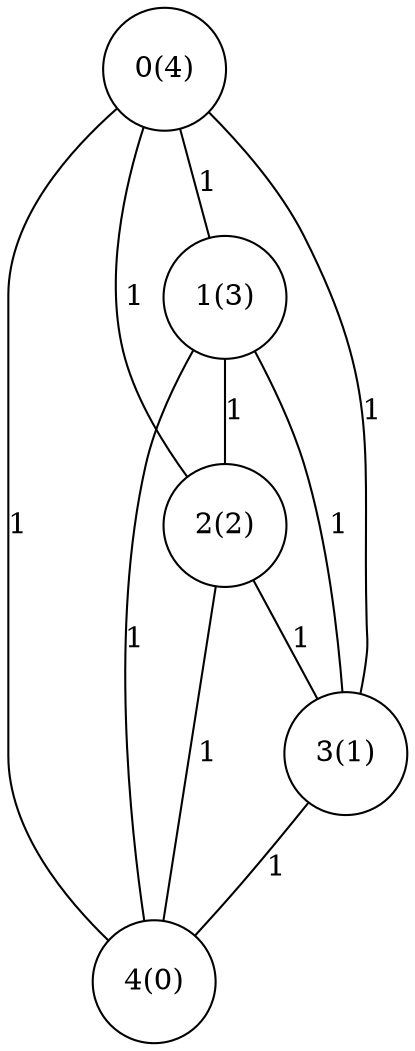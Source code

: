 graph
{
	node [shape=circle, label="0(4)"] 0;
	node [shape=circle, label="1(3)"] 1;
	node [shape=circle, label="2(2)"] 2;
	node [shape=circle, label="3(1)"] 3;
	node [shape=circle, label="4(0)"] 4;
	0 -- 1 [label="1"]
	0 -- 2 [label="1"]
	0 -- 3 [label="1"]
	0 -- 4 [label="1"]
	1 -- 2 [label="1"]
	1 -- 3 [label="1"]
	1 -- 4 [label="1"]
	2 -- 3 [label="1"]
	2 -- 4 [label="1"]
	3 -- 4 [label="1"]
}
